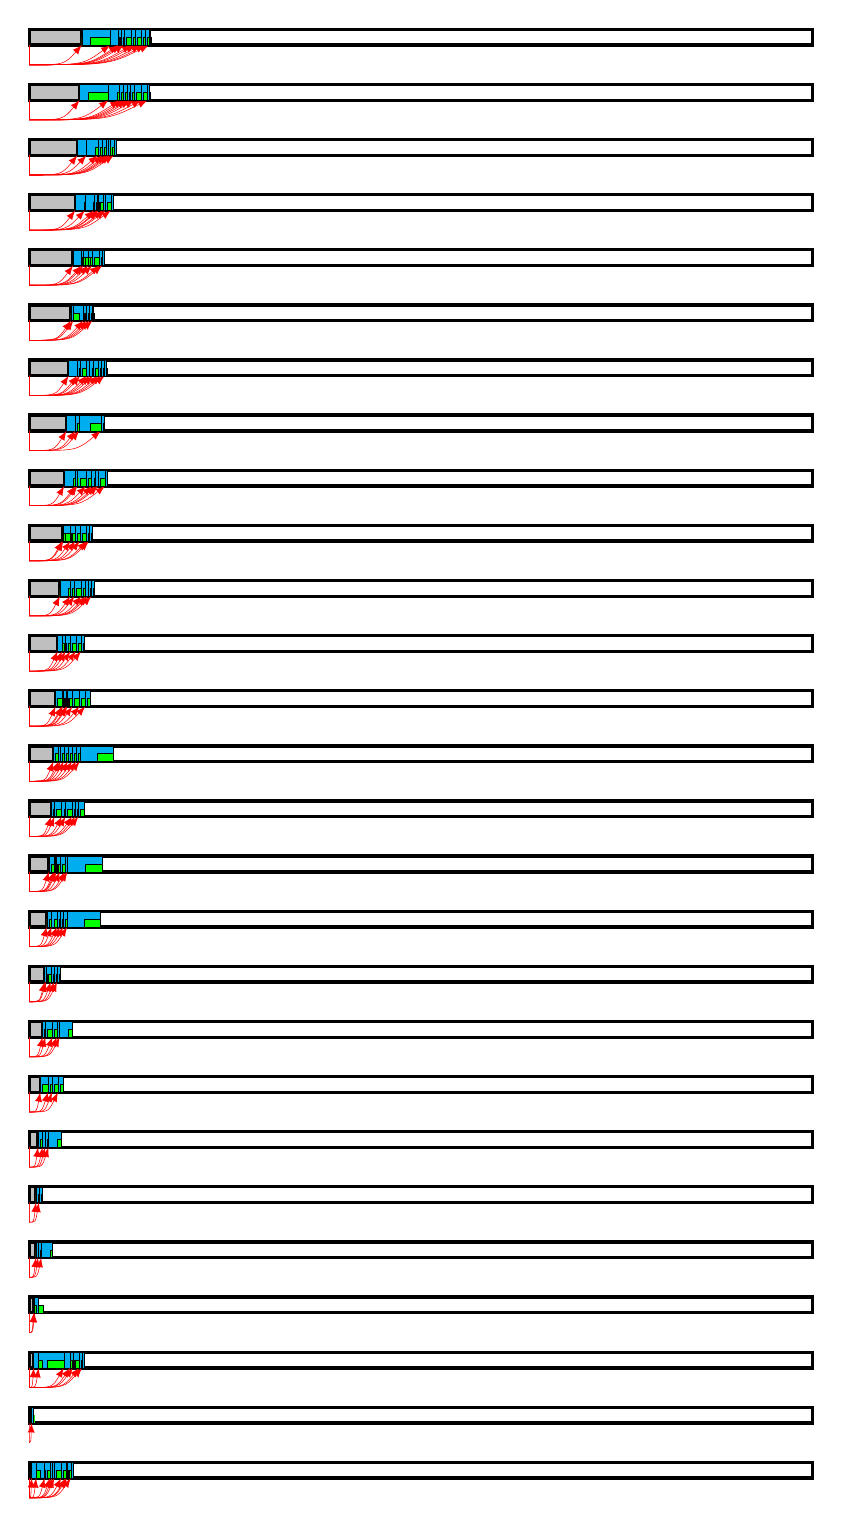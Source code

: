
%%%%%%%%%%%%%%%%%%% VM 0
\filldraw[draw=black,fill=lightgray,very thick] (0.0,0.0) rectangle (0.028,0.2);
\filldraw[draw=black,fill=white, very thick] (0.028,0.0) rectangle (9.944,0.2);
%%%% JOB 3532
\filldraw[draw=black,fill=cyan, very thin] (0.028,0.0) rectangle (0.086,0.2);
%%%% JOB 3540
\filldraw[draw=black,fill=cyan, very thin] (0.086,0.0) rectangle (0.194,0.2);
%%%% JOB 3555
\filldraw[draw=black,fill=cyan, very thin] (0.194,0.0) rectangle (0.263,0.2);
%%%% JOB 3558
\filldraw[draw=black,fill=cyan, very thin] (0.263,0.0) rectangle (0.289,0.2);
%%%% JOB 3569
\filldraw[draw=black,fill=cyan, very thin] (0.289,0.0) rectangle (0.316,0.2);
%%%% JOB 3587
\filldraw[draw=black,fill=cyan, very thin] (0.316,0.0) rectangle (0.405,0.2);
%%%% JOB 3599
\filldraw[draw=black,fill=cyan, very thin] (0.405,0.0) rectangle (0.463,0.2);
%%%% JOB 3624
\filldraw[draw=black,fill=cyan, very thin] (0.463,0.0) rectangle (0.479,0.2);
%%%% JOB 3652
\filldraw[draw=black,fill=cyan, very thin] (0.479,0.0) rectangle (0.527,0.2);
%%%% JOB 3667
\filldraw[draw=black,fill=cyan, very thin] (0.527,0.0) rectangle (0.564,0.2);
\draw[->,color=red,>=latex,very thin] (0.0,0.0) -- (0.0,-0.25) .. controls (0.019,-0.25) .. (0.028,0.0);
\draw[->,color=red,>=latex,very thin] (0.0,0.0) -- (0.0,-0.25) .. controls (0.057,-0.25) .. (0.086,0.0);
\draw[->,color=red,>=latex,very thin] (0.0,0.0) -- (0.0,-0.25) .. controls (0.129,-0.25) .. (0.194,0.0);
\draw[->,color=red,>=latex,very thin] (0.0,0.0) -- (0.0,-0.25) .. controls (0.175,-0.25) .. (0.263,0.0);
\draw[->,color=red,>=latex,very thin] (0.0,0.0) -- (0.0,-0.25) .. controls (0.193,-0.25) .. (0.289,0.0);
\draw[->,color=red,>=latex,very thin] (0.0,0.0) -- (0.0,-0.25) .. controls (0.21,-0.25) .. (0.316,0.0);
\draw[->,color=red,>=latex,very thin] (0.0,0.0) -- (0.0,-0.25) .. controls (0.27,-0.25) .. (0.405,0.0);
\draw[->,color=red,>=latex,very thin] (0.0,0.0) -- (0.0,-0.25) .. controls (0.309,-0.25) .. (0.463,0.0);
\draw[->,color=red,>=latex,very thin] (0.0,0.0) -- (0.0,-0.25) .. controls (0.319,-0.25) .. (0.479,0.0);
\draw[->,color=red,>=latex,very thin] (0.0,0.0) -- (0.0,-0.25) .. controls (0.351,-0.25) .. (0.527,0.0);
\filldraw[draw=black,fill=green,very thin] (0.086,0.0) rectangle (0.139,0.1);
\filldraw[draw=black,fill=green,very thin] (0.194,0.0) rectangle (0.197,0.1);
\filldraw[draw=black,fill=green,very thin] (0.263,0.0) rectangle (0.222,0.1);
\filldraw[draw=black,fill=green,very thin] (0.289,0.0) rectangle (0.29,0.1);
\filldraw[draw=black,fill=green,very thin] (0.316,0.0) rectangle (0.317,0.1);
\filldraw[draw=black,fill=green,very thin] (0.405,0.0) rectangle (0.343,0.1);
\filldraw[draw=black,fill=green,very thin] (0.463,0.0) rectangle (0.433,0.1);
\filldraw[draw=black,fill=green,very thin] (0.479,0.0) rectangle (0.491,0.1);
\filldraw[draw=black,fill=green,very thin] (0.527,0.0) rectangle (0.507,0.1);
\filldraw[draw=black,fill=green,very thin] (0.564,0.0) rectangle (0.555,0.1);
\filldraw[draw=black,fill=yellow,very thin] (0.028,0.0) rectangle (0.028,0.1);

%%%%%%%%%%%%%%%%%%% VM 1
\filldraw[draw=black,fill=lightgray,very thick] (0.0,0.7) rectangle (0.028,0.9);
\filldraw[draw=black,fill=white, very thick] (0.028,0.7) rectangle (9.944,0.9);
%%%% JOB 3682
\filldraw[draw=black,fill=cyan, very thin] (0.028,0.7) rectangle (0.054,0.9);
\draw[->,color=red,>=latex,very thin] (0.0,0.7) -- (0.0,0.45) .. controls (0.019,0.45) .. (0.028,0.7);
\filldraw[draw=black,fill=green,very thin] (0.054,0.7) rectangle (0.056,0.8);
\filldraw[draw=black,fill=yellow,very thin] (0.028,0.7) rectangle (0.028,0.8);

%%%%%%%%%%%%%%%%%%% VM 2
\filldraw[draw=black,fill=lightgray,very thick] (0.0,1.4) rectangle (0.056,1.6);
\filldraw[draw=black,fill=white, very thick] (0.056,1.4) rectangle (9.944,1.6);
%%%% JOB 3531
\filldraw[draw=black,fill=cyan, very thin] (0.056,1.4) rectangle (0.119,1.6);
%%%% JOB 3538
\filldraw[draw=black,fill=cyan, very thin] (0.119,1.4) rectangle (0.438,1.6);
%%%% JOB 3552
\filldraw[draw=black,fill=cyan, very thin] (0.438,1.4) rectangle (0.517,1.6);
%%%% JOB 3610
\filldraw[draw=black,fill=cyan, very thin] (0.517,1.4) rectangle (0.554,1.6);
%%%% JOB 3637
\filldraw[draw=black,fill=cyan, very thin] (0.554,1.4) rectangle (0.634,1.6);
%%%% JOB 3651
\filldraw[draw=black,fill=cyan, very thin] (0.634,1.4) rectangle (0.671,1.6);
%%%% JOB 3683
\filldraw[draw=black,fill=cyan, very thin] (0.671,1.4) rectangle (0.692,1.6);
\draw[->,color=red,>=latex,very thin] (0.0,1.4) -- (0.0,1.15) .. controls (0.037,1.15) .. (0.056,1.4);
\draw[->,color=red,>=latex,very thin] (0.0,1.4) -- (0.0,1.15) .. controls (0.079,1.15) .. (0.119,1.4);
\draw[->,color=red,>=latex,very thin] (0.0,1.4) -- (0.0,1.15) .. controls (0.292,1.15) .. (0.438,1.4);
\draw[->,color=red,>=latex,very thin] (0.0,1.4) -- (0.0,1.15) .. controls (0.345,1.15) .. (0.517,1.4);
\draw[->,color=red,>=latex,very thin] (0.0,1.4) -- (0.0,1.15) .. controls (0.37,1.15) .. (0.554,1.4);
\draw[->,color=red,>=latex,very thin] (0.0,1.4) -- (0.0,1.15) .. controls (0.422,1.15) .. (0.634,1.4);
\draw[->,color=red,>=latex,very thin] (0.0,1.4) -- (0.0,1.15) .. controls (0.447,1.15) .. (0.671,1.4);
\filldraw[draw=black,fill=green,very thin] (0.119,1.4) rectangle (0.167,1.5);
\filldraw[draw=black,fill=green,very thin] (0.438,1.4) rectangle (0.23,1.5);
\filldraw[draw=black,fill=green,very thin] (0.517,1.4) rectangle (0.577,1.5);
\filldraw[draw=black,fill=green,very thin] (0.554,1.4) rectangle (0.545,1.5);
\filldraw[draw=black,fill=green,very thin] (0.634,1.4) rectangle (0.582,1.5);
\filldraw[draw=black,fill=green,very thin] (0.671,1.4) rectangle (0.661,1.5);
\filldraw[draw=black,fill=green,very thin] (0.692,1.4) rectangle (0.698,1.5);
\filldraw[draw=black,fill=yellow,very thin] (0.056,1.4) rectangle (0.056,1.5);

%%%%%%%%%%%%%%%%%%% VM 3
\filldraw[draw=black,fill=lightgray,very thick] (0.0,2.1) rectangle (0.056,2.3);
\filldraw[draw=black,fill=white, very thick] (0.056,2.1) rectangle (9.944,2.3);
%%%% JOB 3666
\filldraw[draw=black,fill=cyan, very thin] (0.056,2.1) rectangle (0.066,2.3);
%%%% JOB 3698
\filldraw[draw=black,fill=cyan, very thin] (0.066,2.1) rectangle (0.114,2.3);
\draw[->,color=red,>=latex,very thin] (0.0,2.1) -- (0.0,1.85) .. controls (0.037,1.85) .. (0.056,2.1);
\draw[->,color=red,>=latex,very thin] (0.0,2.1) -- (0.0,1.85) .. controls (0.044,1.85) .. (0.066,2.1);
\filldraw[draw=black,fill=green,very thin] (0.066,2.1) rectangle (0.083,2.2);
\filldraw[draw=black,fill=green,very thin] (0.114,2.1) rectangle (0.177,2.2);
\filldraw[draw=black,fill=yellow,very thin] (0.056,2.1) rectangle (0.056,2.2);

%%%%%%%%%%%%%%%%%%% VM 4
\filldraw[draw=black,fill=lightgray,very thick] (0.0,2.8) rectangle (0.083,3.0);
\filldraw[draw=black,fill=white, very thick] (0.083,2.8) rectangle (9.944,3.0);
%%%% JOB 3636
\filldraw[draw=black,fill=cyan, very thin] (0.083,2.8) rectangle (0.11,3.0);
%%%% JOB 3665
\filldraw[draw=black,fill=cyan, very thin] (0.11,2.8) rectangle (0.152,3.0);
%%%% JOB 3697
\filldraw[draw=black,fill=cyan, very thin] (0.152,2.8) rectangle (0.295,3.0);
\draw[->,color=red,>=latex,very thin] (0.0,2.8) -- (0.0,2.55) .. controls (0.056,2.55) .. (0.083,2.8);
\draw[->,color=red,>=latex,very thin] (0.0,2.8) -- (0.0,2.55) .. controls (0.073,2.55) .. (0.11,2.8);
\draw[->,color=red,>=latex,very thin] (0.0,2.8) -- (0.0,2.55) .. controls (0.101,2.55) .. (0.152,2.8);
\filldraw[draw=black,fill=green,very thin] (0.11,2.8) rectangle (0.111,2.9);
\filldraw[draw=black,fill=green,very thin] (0.152,2.8) rectangle (0.138,2.9);
\filldraw[draw=black,fill=green,very thin] (0.295,2.8) rectangle (0.263,2.9);
\filldraw[draw=black,fill=yellow,very thin] (0.083,2.8) rectangle (0.083,2.9);

%%%%%%%%%%%%%%%%%%% VM 5
\filldraw[draw=black,fill=lightgray,very thick] (0.0,3.5) rectangle (0.083,3.7);
\filldraw[draw=black,fill=white, very thick] (0.083,3.5) rectangle (9.944,3.7);
%%%% JOB 3650
\filldraw[draw=black,fill=cyan, very thin] (0.083,3.5) rectangle (0.12,3.7);
%%%% JOB 3681
\filldraw[draw=black,fill=cyan, very thin] (0.12,3.5) rectangle (0.163,3.7);
\draw[->,color=red,>=latex,very thin] (0.0,3.5) -- (0.0,3.25) .. controls (0.056,3.25) .. (0.083,3.5);
\draw[->,color=red,>=latex,very thin] (0.0,3.5) -- (0.0,3.25) .. controls (0.08,3.25) .. (0.12,3.5);
\filldraw[draw=black,fill=green,very thin] (0.12,3.5) rectangle (0.111,3.6);
\filldraw[draw=black,fill=green,very thin] (0.163,3.5) rectangle (0.148,3.6);
\filldraw[draw=black,fill=yellow,very thin] (0.083,3.5) rectangle (0.083,3.6);

%%%%%%%%%%%%%%%%%%% VM 6
\filldraw[draw=black,fill=lightgray,very thick] (0.0,4.2) rectangle (0.111,4.4);
\filldraw[draw=black,fill=white, very thick] (0.111,4.2) rectangle (9.944,4.4);
%%%% JOB 3623
\filldraw[draw=black,fill=cyan, very thin] (0.111,4.2) rectangle (0.169,4.4);
%%%% JOB 3649
\filldraw[draw=black,fill=cyan, very thin] (0.169,4.2) rectangle (0.201,4.4);
%%%% JOB 3680
\filldraw[draw=black,fill=cyan, very thin] (0.201,4.2) rectangle (0.243,4.4);
%%%% JOB 3696
\filldraw[draw=black,fill=cyan, very thin] (0.243,4.2) rectangle (0.401,4.4);
\draw[->,color=red,>=latex,very thin] (0.0,4.2) -- (0.0,3.95) .. controls (0.074,3.95) .. (0.111,4.2);
\draw[->,color=red,>=latex,very thin] (0.0,4.2) -- (0.0,3.95) .. controls (0.113,3.95) .. (0.169,4.2);
\draw[->,color=red,>=latex,very thin] (0.0,4.2) -- (0.0,3.95) .. controls (0.134,3.95) .. (0.201,4.2);
\draw[->,color=red,>=latex,very thin] (0.0,4.2) -- (0.0,3.95) .. controls (0.162,3.95) .. (0.243,4.2);
\filldraw[draw=black,fill=green,very thin] (0.169,4.2) rectangle (0.139,4.3);
\filldraw[draw=black,fill=green,very thin] (0.201,4.2) rectangle (0.197,4.3);
\filldraw[draw=black,fill=green,very thin] (0.243,4.2) rectangle (0.229,4.3);
\filldraw[draw=black,fill=green,very thin] (0.401,4.2) rectangle (0.354,4.3);
\filldraw[draw=black,fill=yellow,very thin] (0.111,4.2) rectangle (0.111,4.3);

%%%%%%%%%%%%%%%%%%% VM 7
\filldraw[draw=black,fill=lightgray,very thick] (0.0,4.9) rectangle (0.139,5.1);
\filldraw[draw=black,fill=white, very thick] (0.139,4.9) rectangle (9.944,5.1);
%%%% JOB 3609
\filldraw[draw=black,fill=cyan, very thin] (0.139,4.9) rectangle (0.237,5.1);
%%%% JOB 3635
\filldraw[draw=black,fill=cyan, very thin] (0.237,4.9) rectangle (0.289,5.1);
%%%% JOB 3664
\filldraw[draw=black,fill=cyan, very thin] (0.289,4.9) rectangle (0.363,5.1);
%%%% JOB 3679
\filldraw[draw=black,fill=cyan, very thin] (0.363,4.9) rectangle (0.427,5.1);
\draw[->,color=red,>=latex,very thin] (0.0,4.9) -- (0.0,4.65) .. controls (0.093,4.65) .. (0.139,4.9);
\draw[->,color=red,>=latex,very thin] (0.0,4.9) -- (0.0,4.65) .. controls (0.158,4.65) .. (0.237,4.9);
\draw[->,color=red,>=latex,very thin] (0.0,4.9) -- (0.0,4.65) .. controls (0.193,4.65) .. (0.289,4.9);
\draw[->,color=red,>=latex,very thin] (0.0,4.9) -- (0.0,4.65) .. controls (0.242,4.65) .. (0.363,4.9);
\filldraw[draw=black,fill=green,very thin] (0.237,4.9) rectangle (0.167,5.0);
\filldraw[draw=black,fill=green,very thin] (0.289,4.9) rectangle (0.264,5.0);
\filldraw[draw=black,fill=green,very thin] (0.363,4.9) rectangle (0.317,5.0);
\filldraw[draw=black,fill=green,very thin] (0.427,4.9) rectangle (0.391,5.0);
\filldraw[draw=black,fill=yellow,very thin] (0.139,4.9) rectangle (0.139,5.0);

%%%%%%%%%%%%%%%%%%% VM 8
\filldraw[draw=black,fill=lightgray,very thick] (0.0,5.6) rectangle (0.167,5.8);
\filldraw[draw=black,fill=white, very thick] (0.167,5.6) rectangle (9.944,5.8);
%%%% JOB 3598
\filldraw[draw=black,fill=cyan, very thin] (0.167,5.6) rectangle (0.204,5.8);
%%%% JOB 3622
\filldraw[draw=black,fill=cyan, very thin] (0.204,5.6) rectangle (0.293,5.8);
%%%% JOB 3648
\filldraw[draw=black,fill=cyan, very thin] (0.293,5.6) rectangle (0.351,5.8);
%%%% JOB 3663
\filldraw[draw=black,fill=cyan, very thin] (0.351,5.6) rectangle (0.386,5.8);
%%%% JOB 3695
\filldraw[draw=black,fill=cyan, very thin] (0.386,5.6) rectangle (0.544,5.8);
\draw[->,color=red,>=latex,very thin] (0.0,5.6) -- (0.0,5.35) .. controls (0.111,5.35) .. (0.167,5.6);
\draw[->,color=red,>=latex,very thin] (0.0,5.6) -- (0.0,5.35) .. controls (0.136,5.35) .. (0.204,5.6);
\draw[->,color=red,>=latex,very thin] (0.0,5.6) -- (0.0,5.35) .. controls (0.196,5.35) .. (0.293,5.6);
\draw[->,color=red,>=latex,very thin] (0.0,5.6) -- (0.0,5.35) .. controls (0.234,5.35) .. (0.351,5.6);
\draw[->,color=red,>=latex,very thin] (0.0,5.6) -- (0.0,5.35) .. controls (0.257,5.35) .. (0.386,5.6);
\filldraw[draw=black,fill=green,very thin] (0.204,5.6) rectangle (0.194,5.7);
\filldraw[draw=black,fill=green,very thin] (0.293,5.6) rectangle (0.231,5.7);
\filldraw[draw=black,fill=green,very thin] (0.351,5.6) rectangle (0.321,5.7);
\filldraw[draw=black,fill=green,very thin] (0.386,5.6) rectangle (0.379,5.7);
\filldraw[draw=black,fill=green,very thin] (0.544,5.6) rectangle (0.497,5.7);
\filldraw[draw=black,fill=yellow,very thin] (0.167,5.6) rectangle (0.167,5.7);

%%%%%%%%%%%%%%%%%%% VM 9
\filldraw[draw=black,fill=lightgray,very thick] (0.0,6.3) rectangle (0.194,6.5);
\filldraw[draw=black,fill=white, very thick] (0.194,6.3) rectangle (9.944,6.5);
%%%% JOB 3586
\filldraw[draw=black,fill=cyan, very thin] (0.194,6.3) rectangle (0.21,6.5);
%%%% JOB 3608
\filldraw[draw=black,fill=cyan, very thin] (0.21,6.3) rectangle (0.274,6.5);
%%%% JOB 3634
\filldraw[draw=black,fill=cyan, very thin] (0.274,6.3) rectangle (0.316,6.5);
%%%% JOB 3647
\filldraw[draw=black,fill=cyan, very thin] (0.316,6.3) rectangle (0.353,6.5);
%%%% JOB 3678
\filldraw[draw=black,fill=cyan, very thin] (0.353,6.3) rectangle (0.395,6.5);
\draw[->,color=red,>=latex,very thin] (0.0,6.3) -- (0.0,6.05) .. controls (0.13,6.05) .. (0.194,6.3);
\draw[->,color=red,>=latex,very thin] (0.0,6.3) -- (0.0,6.05) .. controls (0.14,6.05) .. (0.21,6.3);
\draw[->,color=red,>=latex,very thin] (0.0,6.3) -- (0.0,6.05) .. controls (0.182,6.05) .. (0.274,6.3);
\draw[->,color=red,>=latex,very thin] (0.0,6.3) -- (0.0,6.05) .. controls (0.211,6.05) .. (0.316,6.3);
\draw[->,color=red,>=latex,very thin] (0.0,6.3) -- (0.0,6.05) .. controls (0.235,6.05) .. (0.353,6.3);
\filldraw[draw=black,fill=green,very thin] (0.21,6.3) rectangle (0.222,6.4);
\filldraw[draw=black,fill=green,very thin] (0.274,6.3) rectangle (0.238,6.4);
\filldraw[draw=black,fill=green,very thin] (0.316,6.3) rectangle (0.301,6.4);
\filldraw[draw=black,fill=green,very thin] (0.353,6.3) rectangle (0.344,6.4);
\filldraw[draw=black,fill=green,very thin] (0.395,6.3) rectangle (0.381,6.4);
\filldraw[draw=black,fill=yellow,very thin] (0.194,6.3) rectangle (0.194,6.4);

%%%%%%%%%%%%%%%%%%% VM 10
\filldraw[draw=black,fill=lightgray,very thick] (0.0,7.0) rectangle (0.222,7.2);
\filldraw[draw=black,fill=white, very thick] (0.222,7.0) rectangle (9.944,7.2);
%%%% JOB 3577
\filldraw[draw=black,fill=cyan, very thin] (0.222,7.0) rectangle (0.283,7.2);
%%%% JOB 3597
\filldraw[draw=black,fill=cyan, very thin] (0.283,7.0) rectangle (0.352,7.2);
%%%% JOB 3621
\filldraw[draw=black,fill=cyan, very thin] (0.352,7.0) rectangle (0.389,7.2);
%%%% JOB 3633
\filldraw[draw=black,fill=cyan, very thin] (0.389,7.0) rectangle (0.431,7.2);
%%%% JOB 3662
\filldraw[draw=black,fill=cyan, very thin] (0.431,7.0) rectangle (0.481,7.2);
%%%% JOB 3694
\filldraw[draw=black,fill=cyan, very thin] (0.481,7.0) rectangle (0.906,7.2);
\draw[->,color=red,>=latex,very thin] (0.0,7.0) -- (0.0,6.75) .. controls (0.148,6.75) .. (0.222,7.0);
\draw[->,color=red,>=latex,very thin] (0.0,7.0) -- (0.0,6.75) .. controls (0.189,6.75) .. (0.283,7.0);
\draw[->,color=red,>=latex,very thin] (0.0,7.0) -- (0.0,6.75) .. controls (0.234,6.75) .. (0.352,7.0);
\draw[->,color=red,>=latex,very thin] (0.0,7.0) -- (0.0,6.75) .. controls (0.259,6.75) .. (0.389,7.0);
\draw[->,color=red,>=latex,very thin] (0.0,7.0) -- (0.0,6.75) .. controls (0.287,6.75) .. (0.431,7.0);
\draw[->,color=red,>=latex,very thin] (0.0,7.0) -- (0.0,6.75) .. controls (0.321,6.75) .. (0.481,7.0);
\filldraw[draw=black,fill=green,very thin] (0.283,7.0) rectangle (0.25,7.1);
\filldraw[draw=black,fill=green,very thin] (0.352,7.0) rectangle (0.311,7.1);
\filldraw[draw=black,fill=green,very thin] (0.389,7.0) rectangle (0.379,7.1);
\filldraw[draw=black,fill=green,very thin] (0.431,7.0) rectangle (0.416,7.1);
\filldraw[draw=black,fill=green,very thin] (0.481,7.0) rectangle (0.459,7.1);
\filldraw[draw=black,fill=green,very thin] (0.906,7.0) rectangle (0.703,7.1);
\filldraw[draw=black,fill=yellow,very thin] (0.222,7.0) rectangle (0.222,7.1);

%%%%%%%%%%%%%%%%%%% VM 11
\filldraw[draw=black,fill=lightgray,very thick] (0.0,7.7) rectangle (0.25,7.9);
\filldraw[draw=black,fill=white, very thick] (0.25,7.7) rectangle (9.944,7.9);
%%%% JOB 3568
\filldraw[draw=black,fill=cyan, very thin] (0.25,7.7) rectangle (0.311,7.9);
%%%% JOB 3585
\filldraw[draw=black,fill=cyan, very thin] (0.311,7.7) rectangle (0.327,7.9);
%%%% JOB 3607
\filldraw[draw=black,fill=cyan, very thin] (0.327,7.7) rectangle (0.342,7.9);
%%%% JOB 3620
\filldraw[draw=black,fill=cyan, very thin] (0.342,7.7) rectangle (0.39,7.9);
%%%% JOB 3646
\filldraw[draw=black,fill=cyan, very thin] (0.39,7.7) rectangle (0.453,7.9);
%%%% JOB 3677
\filldraw[draw=black,fill=cyan, very thin] (0.453,7.7) rectangle (0.485,7.9);
%%%% JOB 3693
\filldraw[draw=black,fill=cyan, very thin] (0.485,7.7) rectangle (0.926,7.9);
\draw[->,color=red,>=latex,very thin] (0.0,7.7) -- (0.0,7.45) .. controls (0.167,7.45) .. (0.25,7.7);
\draw[->,color=red,>=latex,very thin] (0.0,7.7) -- (0.0,7.45) .. controls (0.207,7.45) .. (0.311,7.7);
\draw[->,color=red,>=latex,very thin] (0.0,7.7) -- (0.0,7.45) .. controls (0.218,7.45) .. (0.327,7.7);
\draw[->,color=red,>=latex,very thin] (0.0,7.7) -- (0.0,7.45) .. controls (0.228,7.45) .. (0.342,7.7);
\draw[->,color=red,>=latex,very thin] (0.0,7.7) -- (0.0,7.45) .. controls (0.26,7.45) .. (0.39,7.7);
\draw[->,color=red,>=latex,very thin] (0.0,7.7) -- (0.0,7.45) .. controls (0.302,7.45) .. (0.453,7.7);
\draw[->,color=red,>=latex,very thin] (0.0,7.7) -- (0.0,7.45) .. controls (0.323,7.45) .. (0.485,7.7);
\filldraw[draw=black,fill=green,very thin] (0.311,7.7) rectangle (0.278,7.8);
\filldraw[draw=black,fill=green,very thin] (0.327,7.7) rectangle (0.339,7.8);
\filldraw[draw=black,fill=green,very thin] (0.342,7.7) rectangle (0.354,7.8);
\filldraw[draw=black,fill=green,very thin] (0.39,7.7) rectangle (0.37,7.8);
\filldraw[draw=black,fill=green,very thin] (0.453,7.7) rectangle (0.418,7.8);
\filldraw[draw=black,fill=green,very thin] (0.485,7.7) rectangle (0.481,7.8);
\filldraw[draw=black,fill=green,very thin] (0.926,7.7) rectangle (0.707,7.8);
\filldraw[draw=black,fill=yellow,very thin] (0.25,7.7) rectangle (0.25,7.8);

%%%%%%%%%%%%%%%%%%% VM 12
\filldraw[draw=black,fill=lightgray,very thick] (0.0,8.4) rectangle (0.278,8.6);
\filldraw[draw=black,fill=white, very thick] (0.278,8.4) rectangle (9.944,8.6);
%%%% JOB 3562
\filldraw[draw=black,fill=cyan, very thin] (0.278,8.4) rectangle (0.32,8.6);
%%%% JOB 3576
\filldraw[draw=black,fill=cyan, very thin] (0.32,8.4) rectangle (0.412,8.6);
%%%% JOB 3596
\filldraw[draw=black,fill=cyan, very thin] (0.412,8.4) rectangle (0.46,8.6);
%%%% JOB 3606
\filldraw[draw=black,fill=cyan, very thin] (0.46,8.4) rectangle (0.542,8.6);
%%%% JOB 3632
\filldraw[draw=black,fill=cyan, very thin] (0.542,8.4) rectangle (0.584,8.6);
%%%% JOB 3661
\filldraw[draw=black,fill=cyan, very thin] (0.584,8.4) rectangle (0.624,8.6);
%%%% JOB 3676
\filldraw[draw=black,fill=cyan, very thin] (0.624,8.4) rectangle (0.692,8.6);
\draw[->,color=red,>=latex,very thin] (0.0,8.4) -- (0.0,8.15) .. controls (0.185,8.15) .. (0.278,8.4);
\draw[->,color=red,>=latex,very thin] (0.0,8.4) -- (0.0,8.15) .. controls (0.213,8.15) .. (0.32,8.4);
\draw[->,color=red,>=latex,very thin] (0.0,8.4) -- (0.0,8.15) .. controls (0.275,8.15) .. (0.412,8.4);
\draw[->,color=red,>=latex,very thin] (0.0,8.4) -- (0.0,8.15) .. controls (0.307,8.15) .. (0.46,8.4);
\draw[->,color=red,>=latex,very thin] (0.0,8.4) -- (0.0,8.15) .. controls (0.361,8.15) .. (0.542,8.4);
\draw[->,color=red,>=latex,very thin] (0.0,8.4) -- (0.0,8.15) .. controls (0.389,8.15) .. (0.584,8.4);
\draw[->,color=red,>=latex,very thin] (0.0,8.4) -- (0.0,8.15) .. controls (0.416,8.15) .. (0.624,8.4);
\filldraw[draw=black,fill=green,very thin] (0.32,8.4) rectangle (0.306,8.5);
\filldraw[draw=black,fill=green,very thin] (0.412,8.4) rectangle (0.348,8.5);
\filldraw[draw=black,fill=green,very thin] (0.46,8.4) rectangle (0.44,8.5);
\filldraw[draw=black,fill=green,very thin] (0.542,8.4) rectangle (0.488,8.5);
\filldraw[draw=black,fill=green,very thin] (0.584,8.4) rectangle (0.57,8.5);
\filldraw[draw=black,fill=green,very thin] (0.624,8.4) rectangle (0.612,8.5);
\filldraw[draw=black,fill=green,very thin] (0.692,8.4) rectangle (0.651,8.5);
\filldraw[draw=black,fill=yellow,very thin] (0.278,8.4) rectangle (0.278,8.5);

%%%%%%%%%%%%%%%%%%% VM 13
\filldraw[draw=black,fill=lightgray,very thick] (0.0,9.1) rectangle (0.306,9.3);
\filldraw[draw=black,fill=white, very thick] (0.306,9.1) rectangle (9.944,9.3);
%%%% JOB 3557
\filldraw[draw=black,fill=cyan, very thin] (0.306,9.1) rectangle (0.369,9.3);
%%%% JOB 3567
\filldraw[draw=black,fill=cyan, very thin] (0.369,9.1) rectangle (0.395,9.3);
%%%% JOB 3584
\filldraw[draw=black,fill=cyan, very thin] (0.395,9.1) rectangle (0.438,9.3);
%%%% JOB 3595
\filldraw[draw=black,fill=cyan, very thin] (0.438,9.1) rectangle (0.49,9.3);
%%%% JOB 3619
\filldraw[draw=black,fill=cyan, very thin] (0.49,9.1) rectangle (0.543,9.3);
%%%% JOB 3645
\filldraw[draw=black,fill=cyan, very thin] (0.543,9.1) rectangle (0.596,9.3);
%%%% JOB 3660
\filldraw[draw=black,fill=cyan, very thin] (0.596,9.1) rectangle (0.641,9.3);
%%%% JOB 3692
\filldraw[draw=black,fill=cyan, very thin] (0.641,9.1) rectangle (1.071,9.3);
\draw[->,color=red,>=latex,very thin] (0.0,9.1) -- (0.0,8.85) .. controls (0.204,8.85) .. (0.306,9.1);
\draw[->,color=red,>=latex,very thin] (0.0,9.1) -- (0.0,8.85) .. controls (0.246,8.85) .. (0.369,9.1);
\draw[->,color=red,>=latex,very thin] (0.0,9.1) -- (0.0,8.85) .. controls (0.264,8.85) .. (0.395,9.1);
\draw[->,color=red,>=latex,very thin] (0.0,9.1) -- (0.0,8.85) .. controls (0.292,8.85) .. (0.438,9.1);
\draw[->,color=red,>=latex,very thin] (0.0,9.1) -- (0.0,8.85) .. controls (0.327,8.85) .. (0.49,9.1);
\draw[->,color=red,>=latex,very thin] (0.0,9.1) -- (0.0,8.85) .. controls (0.362,8.85) .. (0.543,9.1);
\draw[->,color=red,>=latex,very thin] (0.0,9.1) -- (0.0,8.85) .. controls (0.397,8.85) .. (0.596,9.1);
\draw[->,color=red,>=latex,very thin] (0.0,9.1) -- (0.0,8.85) .. controls (0.427,8.85) .. (0.641,9.1);
\filldraw[draw=black,fill=green,very thin] (0.369,9.1) rectangle (0.333,9.2);
\filldraw[draw=black,fill=green,very thin] (0.395,9.1) rectangle (0.397,9.2);
\filldraw[draw=black,fill=green,very thin] (0.438,9.1) rectangle (0.423,9.2);
\filldraw[draw=black,fill=green,very thin] (0.49,9.1) rectangle (0.465,9.2);
\filldraw[draw=black,fill=green,very thin] (0.543,9.1) rectangle (0.518,9.2);
\filldraw[draw=black,fill=green,very thin] (0.596,9.1) rectangle (0.571,9.2);
\filldraw[draw=black,fill=green,very thin] (0.641,9.1) rectangle (0.624,9.2);
\filldraw[draw=black,fill=green,very thin] (1.071,9.1) rectangle (0.863,9.2);
\filldraw[draw=black,fill=yellow,very thin] (0.306,9.1) rectangle (0.306,9.2);

%%%%%%%%%%%%%%%%%%% VM 14
\filldraw[draw=black,fill=lightgray,very thick] (0.0,9.8) rectangle (0.333,10.0);
\filldraw[draw=black,fill=white, very thick] (0.333,9.8) rectangle (9.944,10.0);
%%%% JOB 3554
\filldraw[draw=black,fill=cyan, very thin] (0.333,9.8) rectangle (0.413,10.0);
%%%% JOB 3561
\filldraw[draw=black,fill=cyan, very thin] (0.413,9.8) rectangle (0.428,10.0);
%%%% JOB 3575
\filldraw[draw=black,fill=cyan, very thin] (0.428,9.8) rectangle (0.468,10.0);
%%%% JOB 3583
\filldraw[draw=black,fill=cyan, very thin] (0.468,9.8) rectangle (0.484,10.0);
%%%% JOB 3605
\filldraw[draw=black,fill=cyan, very thin] (0.484,9.8) rectangle (0.547,10.0);
%%%% JOB 3631
\filldraw[draw=black,fill=cyan, very thin] (0.547,9.8) rectangle (0.637,10.0);
%%%% JOB 3644
\filldraw[draw=black,fill=cyan, very thin] (0.637,9.8) rectangle (0.711,10.0);
%%%% JOB 3675
\filldraw[draw=black,fill=cyan, very thin] (0.711,9.8) rectangle (0.769,10.0);
\draw[->,color=red,>=latex,very thin] (0.0,9.8) -- (0.0,9.55) .. controls (0.222,9.55) .. (0.333,9.8);
\draw[->,color=red,>=latex,very thin] (0.0,9.8) -- (0.0,9.55) .. controls (0.275,9.55) .. (0.413,9.8);
\draw[->,color=red,>=latex,very thin] (0.0,9.8) -- (0.0,9.55) .. controls (0.286,9.55) .. (0.428,9.8);
\draw[->,color=red,>=latex,very thin] (0.0,9.8) -- (0.0,9.55) .. controls (0.312,9.55) .. (0.468,9.8);
\draw[->,color=red,>=latex,very thin] (0.0,9.8) -- (0.0,9.55) .. controls (0.323,9.55) .. (0.484,9.8);
\draw[->,color=red,>=latex,very thin] (0.0,9.8) -- (0.0,9.55) .. controls (0.365,9.55) .. (0.547,9.8);
\draw[->,color=red,>=latex,very thin] (0.0,9.8) -- (0.0,9.55) .. controls (0.425,9.55) .. (0.637,9.8);
\draw[->,color=red,>=latex,very thin] (0.0,9.8) -- (0.0,9.55) .. controls (0.474,9.55) .. (0.711,9.8);
\filldraw[draw=black,fill=green,very thin] (0.413,9.8) rectangle (0.361,9.9);
\filldraw[draw=black,fill=green,very thin] (0.428,9.8) rectangle (0.44,9.9);
\filldraw[draw=black,fill=green,very thin] (0.468,9.8) rectangle (0.456,9.9);
\filldraw[draw=black,fill=green,very thin] (0.484,9.8) rectangle (0.496,9.9);
\filldraw[draw=black,fill=green,very thin] (0.547,9.8) rectangle (0.512,9.9);
\filldraw[draw=black,fill=green,very thin] (0.637,9.8) rectangle (0.575,9.9);
\filldraw[draw=black,fill=green,very thin] (0.711,9.8) rectangle (0.665,9.9);
\filldraw[draw=black,fill=green,very thin] (0.769,9.8) rectangle (0.739,9.9);
\filldraw[draw=black,fill=yellow,very thin] (0.333,9.8) rectangle (0.333,9.9);

%%%%%%%%%%%%%%%%%%% VM 15
\filldraw[draw=black,fill=lightgray,very thick] (0.0,10.5) rectangle (0.361,10.7);
\filldraw[draw=black,fill=white, very thick] (0.361,10.5) rectangle (9.944,10.7);
%%%% JOB 3551
\filldraw[draw=black,fill=cyan, very thin] (0.361,10.5) rectangle (0.419,10.7);
%%%% JOB 3594
\filldraw[draw=black,fill=cyan, very thin] (0.419,10.5) rectangle (0.461,10.7);
%%%% JOB 3618
\filldraw[draw=black,fill=cyan, very thin] (0.461,10.5) rectangle (0.522,10.7);
%%%% JOB 3630
\filldraw[draw=black,fill=cyan, very thin] (0.522,10.5) rectangle (0.591,10.7);
%%%% JOB 3659
\filldraw[draw=black,fill=cyan, very thin] (0.591,10.5) rectangle (0.657,10.7);
%%%% JOB 3691
\filldraw[draw=black,fill=cyan, very thin] (0.657,10.5) rectangle (0.694,10.7);
\draw[->,color=red,>=latex,very thin] (0.0,10.5) -- (0.0,10.25) .. controls (0.241,10.25) .. (0.361,10.5);
\draw[->,color=red,>=latex,very thin] (0.0,10.5) -- (0.0,10.25) .. controls (0.279,10.25) .. (0.419,10.5);
\draw[->,color=red,>=latex,very thin] (0.0,10.5) -- (0.0,10.25) .. controls (0.308,10.25) .. (0.461,10.5);
\draw[->,color=red,>=latex,very thin] (0.0,10.5) -- (0.0,10.25) .. controls (0.348,10.25) .. (0.522,10.5);
\draw[->,color=red,>=latex,very thin] (0.0,10.5) -- (0.0,10.25) .. controls (0.394,10.25) .. (0.591,10.5);
\draw[->,color=red,>=latex,very thin] (0.0,10.5) -- (0.0,10.25) .. controls (0.438,10.25) .. (0.657,10.5);
\filldraw[draw=black,fill=green,very thin] (0.419,10.5) rectangle (0.472,10.6);
\filldraw[draw=black,fill=green,very thin] (0.461,10.5) rectangle (0.447,10.6);
\filldraw[draw=black,fill=green,very thin] (0.522,10.5) rectangle (0.489,10.6);
\filldraw[draw=black,fill=green,very thin] (0.591,10.5) rectangle (0.55,10.6);
\filldraw[draw=black,fill=green,very thin] (0.657,10.5) rectangle (0.619,10.6);
\filldraw[draw=black,fill=green,very thin] (0.694,10.5) rectangle (0.685,10.6);
\filldraw[draw=black,fill=yellow,very thin] (0.361,10.5) rectangle (0.361,10.6);

%%%%%%%%%%%%%%%%%%% VM 16
\filldraw[draw=black,fill=lightgray,very thick] (0.0,11.2) rectangle (0.389,11.4);
\filldraw[draw=black,fill=white, very thick] (0.389,11.2) rectangle (9.944,11.4);
%%%% JOB 3549
\filldraw[draw=black,fill=cyan, very thin] (0.389,11.2) rectangle (0.521,11.4);
%%%% JOB 3582
\filldraw[draw=black,fill=cyan, very thin] (0.521,11.2) rectangle (0.574,11.4);
%%%% JOB 3604
\filldraw[draw=black,fill=cyan, very thin] (0.574,11.2) rectangle (0.661,11.4);
%%%% JOB 3617
\filldraw[draw=black,fill=cyan, very thin] (0.661,11.2) rectangle (0.716,11.4);
%%%% JOB 3643
\filldraw[draw=black,fill=cyan, very thin] (0.716,11.2) rectangle (0.743,11.4);
%%%% JOB 3674
\filldraw[draw=black,fill=cyan, very thin] (0.743,11.2) rectangle (0.79,11.4);
%%%% JOB 3690
\filldraw[draw=black,fill=cyan, very thin] (0.79,11.2) rectangle (0.822,11.4);
\draw[->,color=red,>=latex,very thin] (0.0,11.2) -- (0.0,10.95) .. controls (0.259,10.95) .. (0.389,11.2);
\draw[->,color=red,>=latex,very thin] (0.0,11.2) -- (0.0,10.95) .. controls (0.347,10.95) .. (0.521,11.2);
\draw[->,color=red,>=latex,very thin] (0.0,11.2) -- (0.0,10.95) .. controls (0.382,10.95) .. (0.574,11.2);
\draw[->,color=red,>=latex,very thin] (0.0,11.2) -- (0.0,10.95) .. controls (0.441,10.95) .. (0.661,11.2);
\draw[->,color=red,>=latex,very thin] (0.0,11.2) -- (0.0,10.95) .. controls (0.477,10.95) .. (0.716,11.2);
\draw[->,color=red,>=latex,very thin] (0.0,11.2) -- (0.0,10.95) .. controls (0.495,10.95) .. (0.743,11.2);
\draw[->,color=red,>=latex,very thin] (0.0,11.2) -- (0.0,10.95) .. controls (0.527,10.95) .. (0.79,11.2);
\filldraw[draw=black,fill=green,very thin] (0.521,11.2) rectangle (0.5,11.3);
\filldraw[draw=black,fill=green,very thin] (0.574,11.2) rectangle (0.549,11.3);
\filldraw[draw=black,fill=green,very thin] (0.661,11.2) rectangle (0.601,11.3);
\filldraw[draw=black,fill=green,very thin] (0.716,11.2) rectangle (0.689,11.3);
\filldraw[draw=black,fill=green,very thin] (0.743,11.2) rectangle (0.744,11.3);
\filldraw[draw=black,fill=green,very thin] (0.79,11.2) rectangle (0.77,11.3);
\filldraw[draw=black,fill=green,very thin] (0.822,11.2) rectangle (0.818,11.3);
\filldraw[draw=black,fill=yellow,very thin] (0.389,11.2) rectangle (0.389,11.3);

%%%%%%%%%%%%%%%%%%% VM 17
\filldraw[draw=black,fill=lightgray,very thick] (0.0,11.9) rectangle (0.417,12.1);
\filldraw[draw=black,fill=white, very thick] (0.417,11.9) rectangle (9.944,12.1);
%%%% JOB 3547
\filldraw[draw=black,fill=cyan, very thin] (0.417,11.9) rectangle (0.433,12.1);
%%%% JOB 3574
\filldraw[draw=black,fill=cyan, very thin] (0.433,11.9) rectangle (0.52,12.1);
%%%% JOB 3593
\filldraw[draw=black,fill=cyan, very thin] (0.52,11.9) rectangle (0.583,12.1);
%%%% JOB 3603
\filldraw[draw=black,fill=cyan, very thin] (0.583,11.9) rectangle (0.641,12.1);
%%%% JOB 3629
\filldraw[draw=black,fill=cyan, very thin] (0.641,11.9) rectangle (0.726,12.1);
%%%% JOB 3658
\filldraw[draw=black,fill=cyan, very thin] (0.726,11.9) rectangle (0.757,12.1);
%%%% JOB 3673
\filldraw[draw=black,fill=cyan, very thin] (0.757,11.9) rectangle (0.805,12.1);
\draw[->,color=red,>=latex,very thin] (0.0,11.9) -- (0.0,11.65) .. controls (0.278,11.65) .. (0.417,11.9);
\draw[->,color=red,>=latex,very thin] (0.0,11.9) -- (0.0,11.65) .. controls (0.288,11.65) .. (0.433,11.9);
\draw[->,color=red,>=latex,very thin] (0.0,11.9) -- (0.0,11.65) .. controls (0.346,11.65) .. (0.52,11.9);
\draw[->,color=red,>=latex,very thin] (0.0,11.9) -- (0.0,11.65) .. controls (0.389,11.65) .. (0.583,11.9);
\draw[->,color=red,>=latex,very thin] (0.0,11.9) -- (0.0,11.65) .. controls (0.427,11.65) .. (0.641,11.9);
\draw[->,color=red,>=latex,very thin] (0.0,11.9) -- (0.0,11.65) .. controls (0.484,11.65) .. (0.726,11.9);
\draw[->,color=red,>=latex,very thin] (0.0,11.9) -- (0.0,11.65) .. controls (0.505,11.65) .. (0.757,11.9);
\filldraw[draw=black,fill=green,very thin] (0.433,11.9) rectangle (0.528,12.0);
\filldraw[draw=black,fill=green,very thin] (0.52,11.9) rectangle (0.46,12.0);
\filldraw[draw=black,fill=green,very thin] (0.583,11.9) rectangle (0.547,12.0);
\filldraw[draw=black,fill=green,very thin] (0.641,11.9) rectangle (0.611,12.0);
\filldraw[draw=black,fill=green,very thin] (0.726,11.9) rectangle (0.669,12.0);
\filldraw[draw=black,fill=green,very thin] (0.757,11.9) rectangle (0.753,12.0);
\filldraw[draw=black,fill=green,very thin] (0.805,11.9) rectangle (0.785,12.0);
\filldraw[draw=black,fill=yellow,very thin] (0.417,11.9) rectangle (0.417,12.0);

%%%%%%%%%%%%%%%%%%% VM 18
\filldraw[draw=black,fill=lightgray,very thick] (0.0,12.6) rectangle (0.444,12.8);
\filldraw[draw=black,fill=white, very thick] (0.444,12.6) rectangle (9.944,12.8);
%%%% JOB 3545
\filldraw[draw=black,fill=cyan, very thin] (0.444,12.6) rectangle (0.587,12.8);
%%%% JOB 3566
\filldraw[draw=black,fill=cyan, very thin] (0.587,12.6) rectangle (0.613,12.8);
%%%% JOB 3581
\filldraw[draw=black,fill=cyan, very thin] (0.613,12.6) rectangle (0.719,12.8);
%%%% JOB 3592
\filldraw[draw=black,fill=cyan, very thin] (0.719,12.6) rectangle (0.793,12.8);
%%%% JOB 3616
\filldraw[draw=black,fill=cyan, very thin] (0.793,12.6) rectangle (0.843,12.8);
%%%% JOB 3642
\filldraw[draw=black,fill=cyan, very thin] (0.843,12.6) rectangle (0.875,12.8);
%%%% JOB 3657
\filldraw[draw=black,fill=cyan, very thin] (0.875,12.6) rectangle (0.962,12.8);
%%%% JOB 3689
\filldraw[draw=black,fill=cyan, very thin] (0.962,12.6) rectangle (0.994,12.8);
\draw[->,color=red,>=latex,very thin] (0.0,12.6) -- (0.0,12.35) .. controls (0.296,12.35) .. (0.444,12.6);
\draw[->,color=red,>=latex,very thin] (0.0,12.6) -- (0.0,12.35) .. controls (0.391,12.35) .. (0.587,12.6);
\draw[->,color=red,>=latex,very thin] (0.0,12.6) -- (0.0,12.35) .. controls (0.409,12.35) .. (0.613,12.6);
\draw[->,color=red,>=latex,very thin] (0.0,12.6) -- (0.0,12.35) .. controls (0.479,12.35) .. (0.719,12.6);
\draw[->,color=red,>=latex,very thin] (0.0,12.6) -- (0.0,12.35) .. controls (0.529,12.35) .. (0.793,12.6);
\draw[->,color=red,>=latex,very thin] (0.0,12.6) -- (0.0,12.35) .. controls (0.562,12.35) .. (0.843,12.6);
\draw[->,color=red,>=latex,very thin] (0.0,12.6) -- (0.0,12.35) .. controls (0.583,12.35) .. (0.875,12.6);
\draw[->,color=red,>=latex,very thin] (0.0,12.6) -- (0.0,12.35) .. controls (0.641,12.35) .. (0.962,12.6);
\filldraw[draw=black,fill=green,very thin] (0.587,12.6) rectangle (0.556,12.7);
\filldraw[draw=black,fill=green,very thin] (0.613,12.6) rectangle (0.615,12.7);
\filldraw[draw=black,fill=green,very thin] (0.719,12.6) rectangle (0.641,12.7);
\filldraw[draw=black,fill=green,very thin] (0.793,12.6) rectangle (0.747,12.7);
\filldraw[draw=black,fill=green,very thin] (0.843,12.6) rectangle (0.821,12.7);
\filldraw[draw=black,fill=green,very thin] (0.875,12.6) rectangle (0.871,12.7);
\filldraw[draw=black,fill=green,very thin] (0.962,12.6) rectangle (0.903,12.7);
\filldraw[draw=black,fill=green,very thin] (0.994,12.6) rectangle (0.99,12.7);
\filldraw[draw=black,fill=yellow,very thin] (0.444,12.6) rectangle (0.444,12.7);

%%%%%%%%%%%%%%%%%%% VM 19
\filldraw[draw=black,fill=lightgray,very thick] (0.0,13.3) rectangle (0.472,13.5);
\filldraw[draw=black,fill=white, very thick] (0.472,13.3) rectangle (9.944,13.5);
%%%% JOB 3543
\filldraw[draw=black,fill=cyan, very thin] (0.472,13.3) rectangle (0.586,13.5);
%%%% JOB 3560
\filldraw[draw=black,fill=cyan, very thin] (0.586,13.3) rectangle (0.633,13.5);
%%%% JOB 3573
\filldraw[draw=black,fill=cyan, very thin] (0.633,13.3) rectangle (0.908,13.5);
%%%% JOB 3672
\filldraw[draw=black,fill=cyan, very thin] (0.908,13.3) rectangle (0.95,13.5);
\draw[->,color=red,>=latex,very thin] (0.0,13.3) -- (0.0,13.05) .. controls (0.315,13.05) .. (0.472,13.3);
\draw[->,color=red,>=latex,very thin] (0.0,13.3) -- (0.0,13.05) .. controls (0.39,13.05) .. (0.586,13.3);
\draw[->,color=red,>=latex,very thin] (0.0,13.3) -- (0.0,13.05) .. controls (0.422,13.05) .. (0.633,13.3);
\draw[->,color=red,>=latex,very thin] (0.0,13.3) -- (0.0,13.05) .. controls (0.605,13.05) .. (0.908,13.3);
\filldraw[draw=black,fill=green,very thin] (0.586,13.3) rectangle (0.583,13.4);
\filldraw[draw=black,fill=green,very thin] (0.633,13.3) rectangle (0.614,13.4);
\filldraw[draw=black,fill=green,very thin] (0.908,13.3) rectangle (0.772,13.4);
\filldraw[draw=black,fill=green,very thin] (0.95,13.3) rectangle (0.935,13.4);
\filldraw[draw=black,fill=yellow,very thin] (0.472,13.3) rectangle (0.472,13.4);

%%%%%%%%%%%%%%%%%%% VM 20
\filldraw[draw=black,fill=lightgray,very thick] (0.0,14.0) rectangle (0.5,14.2);
\filldraw[draw=black,fill=white, very thick] (0.5,14.0) rectangle (9.944,14.2);
%%%% JOB 3541
\filldraw[draw=black,fill=cyan, very thin] (0.5,14.0) rectangle (0.608,14.2);
%%%% JOB 3556
\filldraw[draw=black,fill=cyan, very thin] (0.608,14.0) rectangle (0.645,14.2);
%%%% JOB 3565
\filldraw[draw=black,fill=cyan, very thin] (0.645,14.0) rectangle (0.727,14.2);
%%%% JOB 3572
\filldraw[draw=black,fill=cyan, very thin] (0.727,14.0) rectangle (0.767,14.2);
%%%% JOB 3591
\filldraw[draw=black,fill=cyan, very thin] (0.767,14.0) rectangle (0.809,14.2);
%%%% JOB 3615
\filldraw[draw=black,fill=cyan, very thin] (0.809,14.0) rectangle (0.87,14.2);
%%%% JOB 3628
\filldraw[draw=black,fill=cyan, very thin] (0.87,14.0) rectangle (0.912,14.2);
%%%% JOB 3656
\filldraw[draw=black,fill=cyan, very thin] (0.912,14.0) rectangle (0.957,14.2);
%%%% JOB 3688
\filldraw[draw=black,fill=cyan, very thin] (0.957,14.0) rectangle (0.978,14.2);
\draw[->,color=red,>=latex,very thin] (0.0,14.0) -- (0.0,13.75) .. controls (0.333,13.75) .. (0.5,14.0);
\draw[->,color=red,>=latex,very thin] (0.0,14.0) -- (0.0,13.75) .. controls (0.405,13.75) .. (0.608,14.0);
\draw[->,color=red,>=latex,very thin] (0.0,14.0) -- (0.0,13.75) .. controls (0.43,13.75) .. (0.645,14.0);
\draw[->,color=red,>=latex,very thin] (0.0,14.0) -- (0.0,13.75) .. controls (0.485,13.75) .. (0.727,14.0);
\draw[->,color=red,>=latex,very thin] (0.0,14.0) -- (0.0,13.75) .. controls (0.511,13.75) .. (0.767,14.0);
\draw[->,color=red,>=latex,very thin] (0.0,14.0) -- (0.0,13.75) .. controls (0.539,13.75) .. (0.809,14.0);
\draw[->,color=red,>=latex,very thin] (0.0,14.0) -- (0.0,13.75) .. controls (0.58,13.75) .. (0.87,14.0);
\draw[->,color=red,>=latex,very thin] (0.0,14.0) -- (0.0,13.75) .. controls (0.608,13.75) .. (0.912,14.0);
\draw[->,color=red,>=latex,very thin] (0.0,14.0) -- (0.0,13.75) .. controls (0.638,13.75) .. (0.957,14.0);
\filldraw[draw=black,fill=green,very thin] (0.608,14.0) rectangle (0.611,14.1);
\filldraw[draw=black,fill=green,very thin] (0.645,14.0) rectangle (0.636,14.1);
\filldraw[draw=black,fill=green,very thin] (0.727,14.0) rectangle (0.673,14.1);
\filldraw[draw=black,fill=green,very thin] (0.767,14.0) rectangle (0.755,14.1);
\filldraw[draw=black,fill=green,very thin] (0.809,14.0) rectangle (0.794,14.1);
\filldraw[draw=black,fill=green,very thin] (0.87,14.0) rectangle (0.837,14.1);
\filldraw[draw=black,fill=green,very thin] (0.912,14.0) rectangle (0.897,14.1);
\filldraw[draw=black,fill=green,very thin] (0.957,14.0) rectangle (0.94,14.1);
\filldraw[draw=black,fill=green,very thin] (0.978,14.0) rectangle (0.984,14.1);
\filldraw[draw=black,fill=yellow,very thin] (0.5,14.0) rectangle (0.5,14.1);

%%%%%%%%%%%%%%%%%%% VM 21
\filldraw[draw=black,fill=lightgray,very thick] (0.0,14.7) rectangle (0.528,14.9);
\filldraw[draw=black,fill=white, very thick] (0.528,14.7) rectangle (9.944,14.9);
%%%% JOB 3539
\filldraw[draw=black,fill=cyan, very thin] (0.528,14.7) rectangle (0.559,14.9);
%%%% JOB 3553
\filldraw[draw=black,fill=cyan, very thin] (0.559,14.7) rectangle (0.686,14.9);
%%%% JOB 3614
\filldraw[draw=black,fill=cyan, very thin] (0.686,14.7) rectangle (0.726,14.9);
%%%% JOB 3641
\filldraw[draw=black,fill=cyan, very thin] (0.726,14.7) rectangle (0.763,14.9);
%%%% JOB 3671
\filldraw[draw=black,fill=cyan, very thin] (0.763,14.7) rectangle (0.8,14.9);
%%%% JOB 3687
\filldraw[draw=black,fill=cyan, very thin] (0.8,14.7) rectangle (0.816,14.9);
\draw[->,color=red,>=latex,very thin] (0.0,14.7) -- (0.0,14.45) .. controls (0.352,14.45) .. (0.528,14.7);
\draw[->,color=red,>=latex,very thin] (0.0,14.7) -- (0.0,14.45) .. controls (0.373,14.45) .. (0.559,14.7);
\draw[->,color=red,>=latex,very thin] (0.0,14.7) -- (0.0,14.45) .. controls (0.457,14.45) .. (0.686,14.7);
\draw[->,color=red,>=latex,very thin] (0.0,14.7) -- (0.0,14.45) .. controls (0.484,14.45) .. (0.726,14.7);
\draw[->,color=red,>=latex,very thin] (0.0,14.7) -- (0.0,14.45) .. controls (0.508,14.45) .. (0.763,14.7);
\draw[->,color=red,>=latex,very thin] (0.0,14.7) -- (0.0,14.45) .. controls (0.533,14.45) .. (0.8,14.7);
\filldraw[draw=black,fill=green,very thin] (0.559,14.7) rectangle (0.639,14.8);
\filldraw[draw=black,fill=green,very thin] (0.686,14.7) rectangle (0.698,14.8);
\filldraw[draw=black,fill=green,very thin] (0.726,14.7) rectangle (0.714,14.8);
\filldraw[draw=black,fill=green,very thin] (0.763,14.7) rectangle (0.754,14.8);
\filldraw[draw=black,fill=green,very thin] (0.8,14.7) rectangle (0.791,14.8);
\filldraw[draw=black,fill=green,very thin] (0.816,14.7) rectangle (0.827,14.8);
\filldraw[draw=black,fill=yellow,very thin] (0.528,14.7) rectangle (0.528,14.8);

%%%%%%%%%%%%%%%%%%% VM 22
\filldraw[draw=black,fill=lightgray,very thick] (0.0,15.4) rectangle (0.556,15.6);
\filldraw[draw=black,fill=white, very thick] (0.556,15.4) rectangle (9.944,15.6);
%%%% JOB 3537
\filldraw[draw=black,fill=cyan, very thin] (0.556,15.4) rectangle (0.661,15.6);
%%%% JOB 3550
\filldraw[draw=black,fill=cyan, very thin] (0.661,15.4) rectangle (0.688,15.6);
%%%% JOB 3590
\filldraw[draw=black,fill=cyan, very thin] (0.688,15.4) rectangle (0.746,15.6);
%%%% JOB 3602
\filldraw[draw=black,fill=cyan, very thin] (0.746,15.4) rectangle (0.798,15.6);
%%%% JOB 3627
\filldraw[draw=black,fill=cyan, very thin] (0.798,15.4) rectangle (0.888,15.6);
%%%% JOB 3655
\filldraw[draw=black,fill=cyan, very thin] (0.888,15.4) rectangle (0.925,15.6);
%%%% JOB 3670
\filldraw[draw=black,fill=cyan, very thin] (0.925,15.4) rectangle (0.957,15.6);
\draw[->,color=red,>=latex,very thin] (0.0,15.4) -- (0.0,15.15) .. controls (0.37,15.15) .. (0.556,15.4);
\draw[->,color=red,>=latex,very thin] (0.0,15.4) -- (0.0,15.15) .. controls (0.441,15.15) .. (0.661,15.4);
\draw[->,color=red,>=latex,very thin] (0.0,15.4) -- (0.0,15.15) .. controls (0.458,15.15) .. (0.688,15.4);
\draw[->,color=red,>=latex,very thin] (0.0,15.4) -- (0.0,15.15) .. controls (0.497,15.15) .. (0.746,15.4);
\draw[->,color=red,>=latex,very thin] (0.0,15.4) -- (0.0,15.15) .. controls (0.532,15.15) .. (0.798,15.4);
\draw[->,color=red,>=latex,very thin] (0.0,15.4) -- (0.0,15.15) .. controls (0.592,15.15) .. (0.888,15.4);
\draw[->,color=red,>=latex,very thin] (0.0,15.4) -- (0.0,15.15) .. controls (0.617,15.15) .. (0.925,15.4);
\filldraw[draw=black,fill=green,very thin] (0.661,15.4) rectangle (0.667,15.5);
\filldraw[draw=black,fill=green,very thin] (0.688,15.4) rectangle (0.772,15.5);
\filldraw[draw=black,fill=green,very thin] (0.746,15.4) rectangle (0.715,15.5);
\filldraw[draw=black,fill=green,very thin] (0.798,15.4) rectangle (0.773,15.5);
\filldraw[draw=black,fill=green,very thin] (0.888,15.4) rectangle (0.826,15.5);
\filldraw[draw=black,fill=green,very thin] (0.925,15.4) rectangle (0.916,15.5);
\filldraw[draw=black,fill=green,very thin] (0.957,15.4) rectangle (0.953,15.5);
\filldraw[draw=black,fill=yellow,very thin] (0.556,15.4) rectangle (0.556,15.5);

%%%%%%%%%%%%%%%%%%% VM 23
\filldraw[draw=black,fill=lightgray,very thick] (0.0,16.1) rectangle (0.583,16.3);
\filldraw[draw=black,fill=white, very thick] (0.583,16.1) rectangle (9.944,16.3);
%%%% JOB 3536
\filldraw[draw=black,fill=cyan, very thin] (0.583,16.1) rectangle (0.705,16.3);
%%%% JOB 3548
\filldraw[draw=black,fill=cyan, very thin] (0.705,16.1) rectangle (0.821,16.3);
%%%% JOB 3580
\filldraw[draw=black,fill=cyan, very thin] (0.821,16.1) rectangle (0.863,16.3);
%%%% JOB 3589
\filldraw[draw=black,fill=cyan, very thin] (0.863,16.1) rectangle (0.879,16.3);
%%%% JOB 3613
\filldraw[draw=black,fill=cyan, very thin] (0.879,16.1) rectangle (0.934,16.3);
%%%% JOB 3640
\filldraw[draw=black,fill=cyan, very thin] (0.934,16.1) rectangle (0.966,16.3);
%%%% JOB 3654
\filldraw[draw=black,fill=cyan, very thin] (0.966,16.1) rectangle (1.037,16.3);
%%%% JOB 3686
\filldraw[draw=black,fill=cyan, very thin] (1.037,16.1) rectangle (1.064,16.3);
\draw[->,color=red,>=latex,very thin] (0.0,16.1) -- (0.0,15.85) .. controls (0.389,15.85) .. (0.583,16.1);
\draw[->,color=red,>=latex,very thin] (0.0,16.1) -- (0.0,15.85) .. controls (0.47,15.85) .. (0.705,16.1);
\draw[->,color=red,>=latex,very thin] (0.0,16.1) -- (0.0,15.85) .. controls (0.547,15.85) .. (0.821,16.1);
\draw[->,color=red,>=latex,very thin] (0.0,16.1) -- (0.0,15.85) .. controls (0.575,15.85) .. (0.863,16.1);
\draw[->,color=red,>=latex,very thin] (0.0,16.1) -- (0.0,15.85) .. controls (0.586,15.85) .. (0.879,16.1);
\draw[->,color=red,>=latex,very thin] (0.0,16.1) -- (0.0,15.85) .. controls (0.623,15.85) .. (0.934,16.1);
\draw[->,color=red,>=latex,very thin] (0.0,16.1) -- (0.0,15.85) .. controls (0.644,15.85) .. (0.966,16.1);
\draw[->,color=red,>=latex,very thin] (0.0,16.1) -- (0.0,15.85) .. controls (0.692,15.85) .. (1.037,16.1);
\filldraw[draw=black,fill=green,very thin] (0.705,16.1) rectangle (0.694,16.2);
\filldraw[draw=black,fill=green,very thin] (0.821,16.1) rectangle (0.816,16.2);
\filldraw[draw=black,fill=green,very thin] (0.863,16.1) rectangle (0.849,16.2);
\filldraw[draw=black,fill=green,very thin] (0.879,16.1) rectangle (0.891,16.2);
\filldraw[draw=black,fill=green,very thin] (0.934,16.1) rectangle (0.907,16.2);
\filldraw[draw=black,fill=green,very thin] (0.966,16.1) rectangle (0.962,16.2);
\filldraw[draw=black,fill=green,very thin] (1.037,16.1) rectangle (0.994,16.2);
\filldraw[draw=black,fill=green,very thin] (1.064,16.1) rectangle (1.065,16.2);
\filldraw[draw=black,fill=yellow,very thin] (0.583,16.1) rectangle (0.583,16.2);

%%%%%%%%%%%%%%%%%%% VM 24
\filldraw[draw=black,fill=lightgray,very thick] (0.0,16.8) rectangle (0.611,17.0);
\filldraw[draw=black,fill=white, very thick] (0.611,16.8) rectangle (9.944,17.0);
%%%% JOB 3535
\filldraw[draw=black,fill=cyan, very thin] (0.611,16.8) rectangle (0.727,17.0);
%%%% JOB 3546
\filldraw[draw=black,fill=cyan, very thin] (0.727,16.8) rectangle (0.87,17.0);
%%%% JOB 3571
\filldraw[draw=black,fill=cyan, very thin] (0.87,16.8) rectangle (0.93,17.0);
%%%% JOB 3579
\filldraw[draw=black,fill=cyan, very thin] (0.93,16.8) rectangle (0.973,17.0);
%%%% JOB 3601
\filldraw[draw=black,fill=cyan, very thin] (0.973,16.8) rectangle (1.004,17.0);
%%%% JOB 3626
\filldraw[draw=black,fill=cyan, very thin] (1.004,16.8) rectangle (1.031,17.0);
%%%% JOB 3639
\filldraw[draw=black,fill=cyan, very thin] (1.031,16.8) rectangle (1.073,17.0);
%%%% JOB 3669
\filldraw[draw=black,fill=cyan, very thin] (1.073,16.8) rectangle (1.099,17.0);
\draw[->,color=red,>=latex,very thin] (0.0,16.8) -- (0.0,16.55) .. controls (0.407,16.55) .. (0.611,16.8);
\draw[->,color=red,>=latex,very thin] (0.0,16.8) -- (0.0,16.55) .. controls (0.485,16.55) .. (0.727,16.8);
\draw[->,color=red,>=latex,very thin] (0.0,16.8) -- (0.0,16.55) .. controls (0.58,16.55) .. (0.87,16.8);
\draw[->,color=red,>=latex,very thin] (0.0,16.8) -- (0.0,16.55) .. controls (0.62,16.55) .. (0.93,16.8);
\draw[->,color=red,>=latex,very thin] (0.0,16.8) -- (0.0,16.55) .. controls (0.648,16.55) .. (0.973,16.8);
\draw[->,color=red,>=latex,very thin] (0.0,16.8) -- (0.0,16.55) .. controls (0.67,16.55) .. (1.004,16.8);
\draw[->,color=red,>=latex,very thin] (0.0,16.8) -- (0.0,16.55) .. controls (0.687,16.55) .. (1.031,16.8);
\draw[->,color=red,>=latex,very thin] (0.0,16.8) -- (0.0,16.55) .. controls (0.715,16.55) .. (1.073,16.8);
\filldraw[draw=black,fill=green,very thin] (0.727,16.8) rectangle (0.722,16.9);
\filldraw[draw=black,fill=green,very thin] (0.87,16.8) rectangle (0.838,16.9);
\filldraw[draw=black,fill=green,very thin] (0.93,16.8) rectangle (0.898,16.9);
\filldraw[draw=black,fill=green,very thin] (0.973,16.8) rectangle (0.958,16.9);
\filldraw[draw=black,fill=green,very thin] (1.004,16.8) rectangle (1.001,16.9);
\filldraw[draw=black,fill=green,very thin] (1.031,16.8) rectangle (1.032,16.9);
\filldraw[draw=black,fill=green,very thin] (1.073,16.8) rectangle (1.059,16.9);
\filldraw[draw=black,fill=green,very thin] (1.099,16.8) rectangle (1.101,16.9);
\filldraw[draw=black,fill=yellow,very thin] (0.611,16.8) rectangle (0.611,16.9);

%%%%%%%%%%%%%%%%%%% VM 25
\filldraw[draw=black,fill=lightgray,very thick] (0.0,17.5) rectangle (0.639,17.7);
\filldraw[draw=black,fill=white, very thick] (0.639,17.5) rectangle (9.944,17.7);
%%%% JOB 3534
\filldraw[draw=black,fill=cyan, very thin] (0.639,17.5) rectangle (1.006,17.7);
%%%% JOB 3544
\filldraw[draw=black,fill=cyan, very thin] (1.006,17.5) rectangle (1.146,17.7);
%%%% JOB 3564
\filldraw[draw=black,fill=cyan, very thin] (1.146,17.5) rectangle (1.193,17.7);
%%%% JOB 3570
\filldraw[draw=black,fill=cyan, very thin] (1.193,17.5) rectangle (1.238,17.7);
%%%% JOB 3588
\filldraw[draw=black,fill=cyan, very thin] (1.238,17.5) rectangle (1.28,17.7);
%%%% JOB 3612
\filldraw[draw=black,fill=cyan, very thin] (1.28,17.5) rectangle (1.336,17.7);
%%%% JOB 3625
\filldraw[draw=black,fill=cyan, very thin] (1.336,17.5) rectangle (1.42,17.7);
%%%% JOB 3653
\filldraw[draw=black,fill=cyan, very thin] (1.42,17.5) rectangle (1.502,17.7);
%%%% JOB 3685
\filldraw[draw=black,fill=cyan, very thin] (1.502,17.5) rectangle (1.518,17.7);
\draw[->,color=red,>=latex,very thin] (0.0,17.5) -- (0.0,17.25) .. controls (0.426,17.25) .. (0.639,17.5);
\draw[->,color=red,>=latex,very thin] (0.0,17.5) -- (0.0,17.25) .. controls (0.67,17.25) .. (1.006,17.5);
\draw[->,color=red,>=latex,very thin] (0.0,17.5) -- (0.0,17.25) .. controls (0.764,17.25) .. (1.146,17.5);
\draw[->,color=red,>=latex,very thin] (0.0,17.5) -- (0.0,17.25) .. controls (0.795,17.25) .. (1.193,17.5);
\draw[->,color=red,>=latex,very thin] (0.0,17.5) -- (0.0,17.25) .. controls (0.825,17.25) .. (1.238,17.5);
\draw[->,color=red,>=latex,very thin] (0.0,17.5) -- (0.0,17.25) .. controls (0.854,17.25) .. (1.28,17.5);
\draw[->,color=red,>=latex,very thin] (0.0,17.5) -- (0.0,17.25) .. controls (0.89,17.25) .. (1.336,17.5);
\draw[->,color=red,>=latex,very thin] (0.0,17.5) -- (0.0,17.25) .. controls (0.947,17.25) .. (1.42,17.5);
\draw[->,color=red,>=latex,very thin] (0.0,17.5) -- (0.0,17.25) .. controls (1.001,17.25) .. (1.502,17.5);
\filldraw[draw=black,fill=green,very thin] (1.006,17.5) rectangle (0.75,17.6);
\filldraw[draw=black,fill=green,very thin] (1.146,17.5) rectangle (1.117,17.6);
\filldraw[draw=black,fill=green,very thin] (1.193,17.5) rectangle (1.173,17.6);
\filldraw[draw=black,fill=green,very thin] (1.238,17.5) rectangle (1.221,17.6);
\filldraw[draw=black,fill=green,very thin] (1.28,17.5) rectangle (1.266,17.6);
\filldraw[draw=black,fill=green,very thin] (1.336,17.5) rectangle (1.308,17.6);
\filldraw[draw=black,fill=green,very thin] (1.42,17.5) rectangle (1.363,17.6);
\filldraw[draw=black,fill=green,very thin] (1.502,17.5) rectangle (1.448,17.6);
\filldraw[draw=black,fill=green,very thin] (1.518,17.5) rectangle (1.53,17.6);
\filldraw[draw=black,fill=yellow,very thin] (0.639,17.5) rectangle (0.639,17.6);

%%%%%%%%%%%%%%%%%%% VM 26
\filldraw[draw=black,fill=lightgray,very thick] (0.0,18.2) rectangle (0.667,18.4);
\filldraw[draw=black,fill=white, very thick] (0.667,18.2) rectangle (9.944,18.4);
%%%% JOB 3533
\filldraw[draw=black,fill=cyan, very thin] (0.667,18.2) rectangle (1.028,18.4);
%%%% JOB 3542
\filldraw[draw=black,fill=cyan, very thin] (1.028,18.2) rectangle (1.131,18.4);
%%%% JOB 3559
\filldraw[draw=black,fill=cyan, very thin] (1.131,18.2) rectangle (1.163,18.4);
%%%% JOB 3563
\filldraw[draw=black,fill=cyan, very thin] (1.163,18.2) rectangle (1.205,18.4);
%%%% JOB 3578
\filldraw[draw=black,fill=cyan, very thin] (1.205,18.2) rectangle (1.297,18.4);
%%%% JOB 3600
\filldraw[draw=black,fill=cyan, very thin] (1.297,18.2) rectangle (1.345,18.4);
%%%% JOB 3611
\filldraw[draw=black,fill=cyan, very thin] (1.345,18.2) rectangle (1.416,18.4);
%%%% JOB 3638
\filldraw[draw=black,fill=cyan, very thin] (1.416,18.2) rectangle (1.474,18.4);
%%%% JOB 3668
\filldraw[draw=black,fill=cyan, very thin] (1.474,18.2) rectangle (1.522,18.4);
%%%% JOB 3684
\filldraw[draw=black,fill=cyan, very thin] (1.522,18.2) rectangle (1.538,18.4);
\draw[->,color=red,>=latex,very thin] (0.0,18.2) -- (0.0,17.95) .. controls (0.444,17.95) .. (0.667,18.2);
\draw[->,color=red,>=latex,very thin] (0.0,18.2) -- (0.0,17.95) .. controls (0.685,17.95) .. (1.028,18.2);
\draw[->,color=red,>=latex,very thin] (0.0,18.2) -- (0.0,17.95) .. controls (0.754,17.95) .. (1.131,18.2);
\draw[->,color=red,>=latex,very thin] (0.0,18.2) -- (0.0,17.95) .. controls (0.775,17.95) .. (1.163,18.2);
\draw[->,color=red,>=latex,very thin] (0.0,18.2) -- (0.0,17.95) .. controls (0.803,17.95) .. (1.205,18.2);
\draw[->,color=red,>=latex,very thin] (0.0,18.2) -- (0.0,17.95) .. controls (0.865,17.95) .. (1.297,18.2);
\draw[->,color=red,>=latex,very thin] (0.0,18.2) -- (0.0,17.95) .. controls (0.897,17.95) .. (1.345,18.2);
\draw[->,color=red,>=latex,very thin] (0.0,18.2) -- (0.0,17.95) .. controls (0.944,17.95) .. (1.416,18.2);
\draw[->,color=red,>=latex,very thin] (0.0,18.2) -- (0.0,17.95) .. controls (0.983,17.95) .. (1.474,18.2);
\draw[->,color=red,>=latex,very thin] (0.0,18.2) -- (0.0,17.95) .. controls (1.015,17.95) .. (1.522,18.2);
\filldraw[draw=black,fill=green,very thin] (1.028,18.2) rectangle (0.778,18.3);
\filldraw[draw=black,fill=green,very thin] (1.131,18.2) rectangle (1.139,18.3);
\filldraw[draw=black,fill=green,very thin] (1.163,18.2) rectangle (1.159,18.3);
\filldraw[draw=black,fill=green,very thin] (1.205,18.2) rectangle (1.191,18.3);
\filldraw[draw=black,fill=green,very thin] (1.297,18.2) rectangle (1.233,18.3);
\filldraw[draw=black,fill=green,very thin] (1.345,18.2) rectangle (1.325,18.3);
\filldraw[draw=black,fill=green,very thin] (1.416,18.2) rectangle (1.373,18.3);
\filldraw[draw=black,fill=green,very thin] (1.474,18.2) rectangle (1.444,18.3);
\filldraw[draw=black,fill=green,very thin] (1.522,18.2) rectangle (1.502,18.3);
\filldraw[draw=black,fill=green,very thin] (1.538,18.2) rectangle (1.55,18.3);
\filldraw[draw=black,fill=yellow,very thin] (0.667,18.2) rectangle (0.667,18.3);
